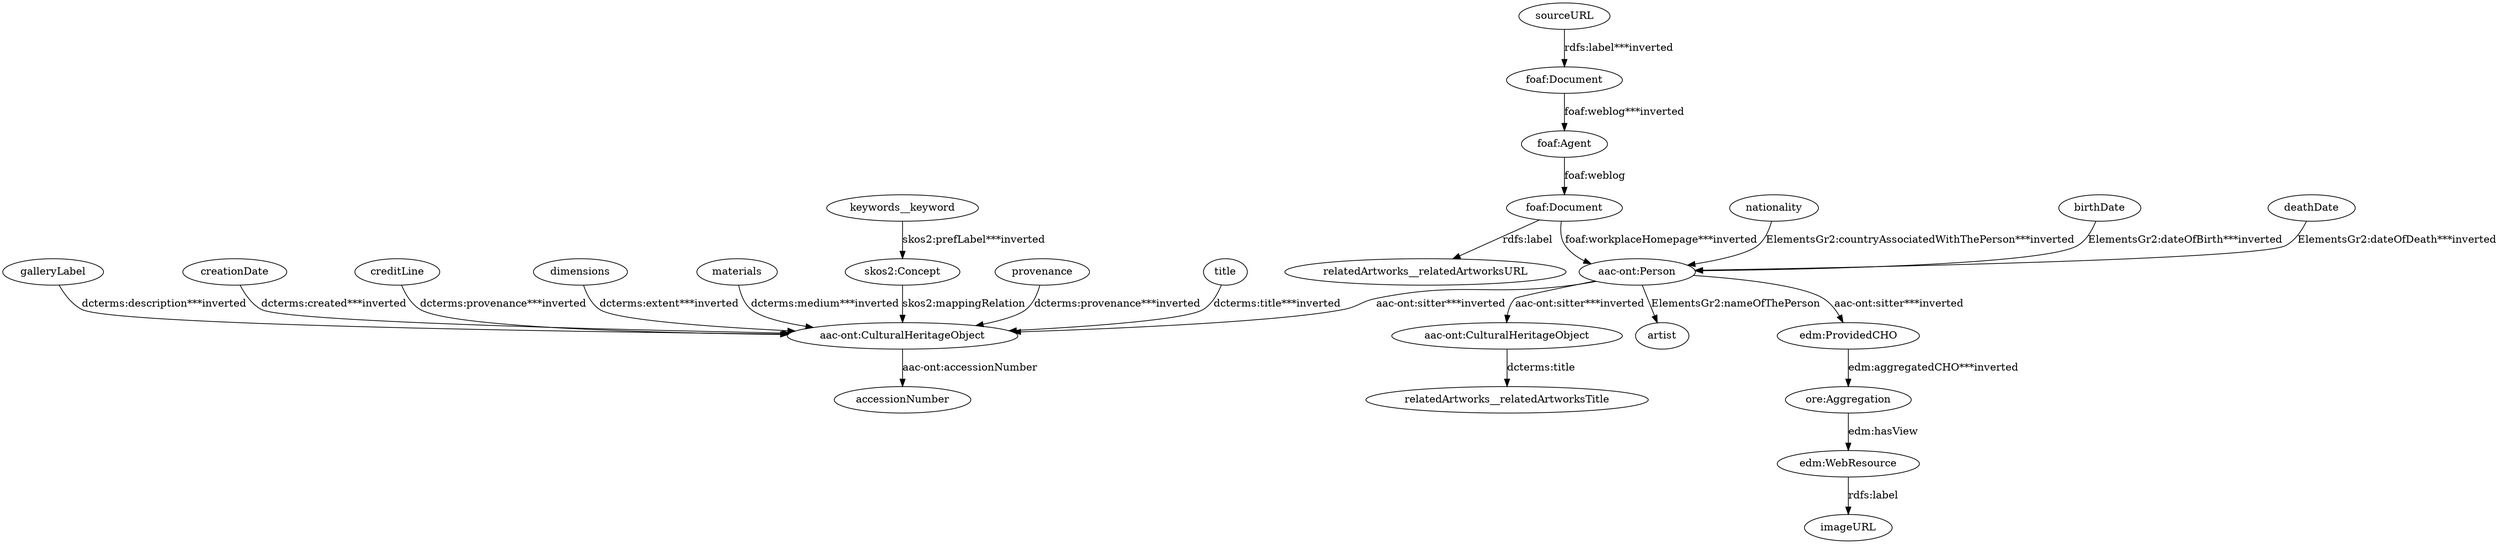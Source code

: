 digraph {
  "aac-ont:CulturalHeritageObject1" [type=class_uri,label="aac-ont:CulturalHeritageObject"]
  accessionNumber [type=attribute_name,label=accessionNumber]
  "aac-ont:CulturalHeritageObject2" [type=class_uri,label="aac-ont:CulturalHeritageObject"]
  relatedArtworks__relatedArtworksTitle [type=attribute_name,label=relatedArtworks__relatedArtworksTitle]
  "aac-ont:Person1" [type=class_uri,label="aac-ont:Person"]
  artist [type=attribute_name,label=artist]
  "edm:ProvidedCHO" [type=class_uri,label="edm:ProvidedCHO"]
  birthDate [type=attribute_name,label=birthDate]
  creationDate [type=attribute_name,label=creationDate]
  creditLine [type=attribute_name,label=creditLine]
  deathDate [type=attribute_name,label=deathDate]
  dimensions [type=attribute_name,label=dimensions]
  "ore:Aggregation" [type=class_uri,label="ore:Aggregation"]
  "edm:WebResource1" [type=class_uri,label="edm:WebResource"]
  imageURL [type=attribute_name,label=imageURL]
  "foaf:Agent" [type=class_uri,label="foaf:Agent"]
  "foaf:Document1" [type=class_uri,label="foaf:Document"]
  relatedArtworks__relatedArtworksURL [type=attribute_name,label=relatedArtworks__relatedArtworksURL]
  "foaf:Document2" [type=class_uri,label="foaf:Document"]
  galleryLabel [type=attribute_name,label=galleryLabel]
  keywords__keyword [type=attribute_name,label=keywords__keyword]
  "skos2:Concept1" [type=class_uri,label="skos2:Concept"]
  materials [type=attribute_name,label=materials]
  nationality [type=attribute_name,label=nationality]
  provenance [type=attribute_name,label=provenance]
  sourceURL [type=attribute_name,label=sourceURL]
  title [type=attribute_name,label=title]
  "aac-ont:CulturalHeritageObject1" -> accessionNumber [label="aac-ont:accessionNumber",type=st_property_uri]
  "aac-ont:CulturalHeritageObject2" -> relatedArtworks__relatedArtworksTitle [label="dcterms:title",type=st_property_uri]
  "aac-ont:Person1" -> "aac-ont:CulturalHeritageObject1" [type=direct_property_uri,label="aac-ont:sitter***inverted",weight=1]
  "aac-ont:Person1" -> "aac-ont:CulturalHeritageObject2" [type=direct_property_uri,label="aac-ont:sitter***inverted",weight=1]
  "aac-ont:Person1" -> artist [label="ElementsGr2:nameOfThePerson",type=st_property_uri]
  "aac-ont:Person1" -> "edm:ProvidedCHO" [type=direct_property_uri,label="aac-ont:sitter***inverted",weight=1]
  birthDate -> "aac-ont:Person1" [type=st_property_uri,label="ElementsGr2:dateOfBirth***inverted",weight=1]
  creationDate -> "aac-ont:CulturalHeritageObject1" [type=st_property_uri,label="dcterms:created***inverted",weight=1]
  creditLine -> "aac-ont:CulturalHeritageObject1" [type=st_property_uri,label="dcterms:provenance***inverted",weight=1]
  deathDate -> "aac-ont:Person1" [type=st_property_uri,label="ElementsGr2:dateOfDeath***inverted",weight=1]
  dimensions -> "aac-ont:CulturalHeritageObject1" [type=st_property_uri,label="dcterms:extent***inverted",weight=1]
  "edm:ProvidedCHO" -> "ore:Aggregation" [type=direct_property_uri,label="edm:aggregatedCHO***inverted",weight=1]
  "edm:WebResource1" -> imageURL [label="rdfs:label",type=st_property_uri]
  "foaf:Agent" -> "foaf:Document1" [label="foaf:weblog",type=direct_property_uri,weight=1]
  "foaf:Document1" -> "aac-ont:Person1" [type=inherited,label="foaf:workplaceHomepage***inverted",weight=4]
  "foaf:Document1" -> relatedArtworks__relatedArtworksURL [label="rdfs:label",type=st_property_uri]
  "foaf:Document2" -> "foaf:Agent" [type=direct_property_uri,label="foaf:weblog***inverted",weight=1]
  galleryLabel -> "aac-ont:CulturalHeritageObject1" [type=st_property_uri,label="dcterms:description***inverted",weight=1]
  keywords__keyword -> "skos2:Concept1" [type=st_property_uri,label="skos2:prefLabel***inverted",weight=1]
  materials -> "aac-ont:CulturalHeritageObject1" [type=st_property_uri,label="dcterms:medium***inverted",weight=1]
  nationality -> "aac-ont:Person1" [type=st_property_uri,label="ElementsGr2:countryAssociatedWithThePerson***inverted",weight=1]
  "ore:Aggregation" -> "edm:WebResource1" [label="edm:hasView",type=direct_property_uri,weight=1]
  provenance -> "aac-ont:CulturalHeritageObject1" [type=st_property_uri,label="dcterms:provenance***inverted",weight=1]
  "skos2:Concept1" -> "aac-ont:CulturalHeritageObject1" [label="skos2:mappingRelation",type=inherited,weight=4]
  sourceURL -> "foaf:Document2" [type=st_property_uri,label="rdfs:label***inverted",weight=1]
  title -> "aac-ont:CulturalHeritageObject1" [type=st_property_uri,label="dcterms:title***inverted",weight=1]
}
